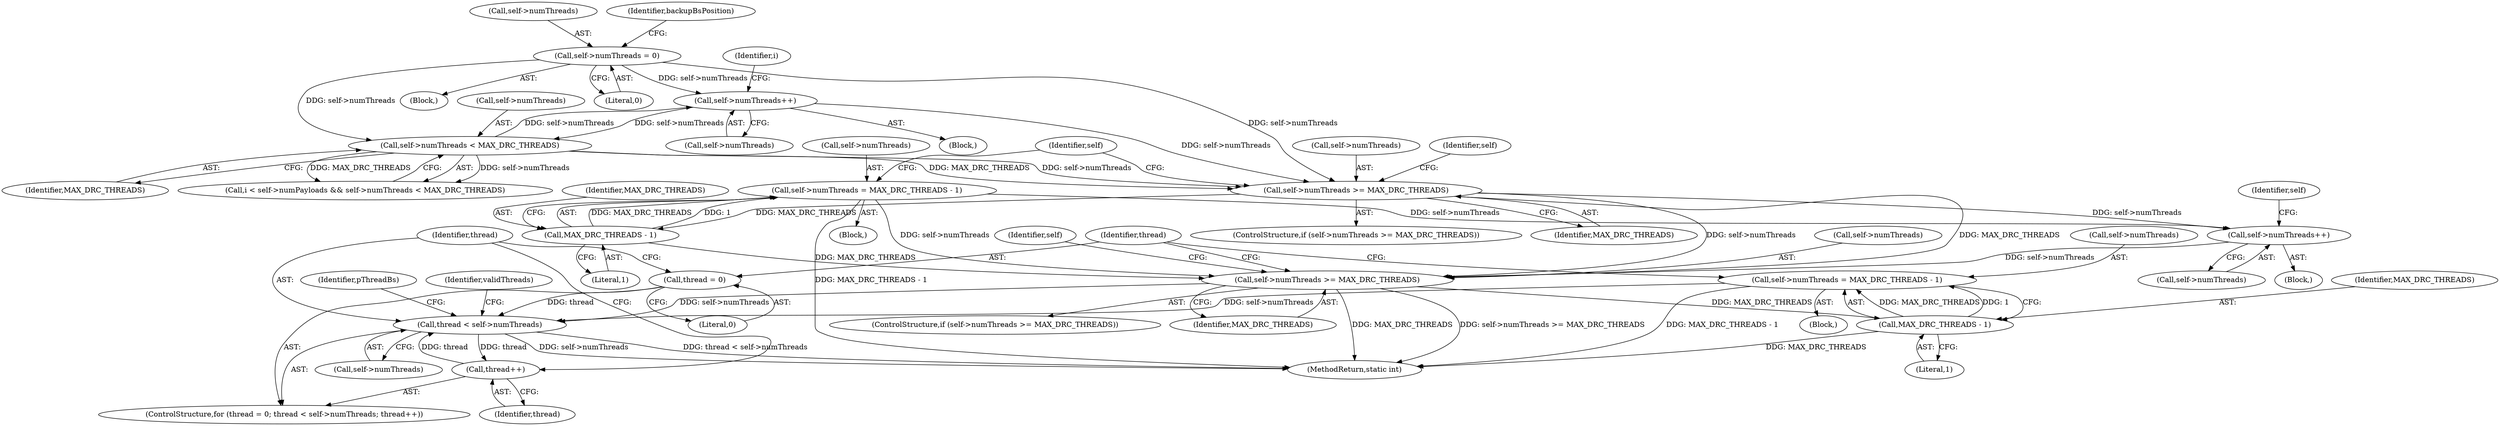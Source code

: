 digraph "0_Android_5d4405f601fa11a8955fd7611532c982420e4206@API" {
"1000341" [label="(Call,thread < self->numThreads)"];
"1000338" [label="(Call,thread = 0)"];
"1000346" [label="(Call,thread++)"];
"1000341" [label="(Call,thread < self->numThreads)"];
"1000330" [label="(Call,self->numThreads = MAX_DRC_THREADS - 1)"];
"1000334" [label="(Call,MAX_DRC_THREADS - 1)"];
"1000324" [label="(Call,self->numThreads >= MAX_DRC_THREADS)"];
"1000308" [label="(Call,self->numThreads++)"];
"1000251" [label="(Call,self->numThreads = MAX_DRC_THREADS - 1)"];
"1000255" [label="(Call,MAX_DRC_THREADS - 1)"];
"1000245" [label="(Call,self->numThreads >= MAX_DRC_THREADS)"];
"1000235" [label="(Call,self->numThreads++)"];
"1000180" [label="(Call,self->numThreads < MAX_DRC_THREADS)"];
"1000161" [label="(Call,self->numThreads = 0)"];
"1000260" [label="(Identifier,self)"];
"1000336" [label="(Literal,1)"];
"1000246" [label="(Call,self->numThreads)"];
"1000309" [label="(Call,self->numThreads)"];
"1000351" [label="(Identifier,pThreadBs)"];
"1000440" [label="(Identifier,validThreads)"];
"1000245" [label="(Call,self->numThreads >= MAX_DRC_THREADS)"];
"1000234" [label="(Block,)"];
"1000340" [label="(Literal,0)"];
"1000256" [label="(Identifier,MAX_DRC_THREADS)"];
"1000249" [label="(Identifier,MAX_DRC_THREADS)"];
"1000253" [label="(Identifier,self)"];
"1000330" [label="(Call,self->numThreads = MAX_DRC_THREADS - 1)"];
"1000325" [label="(Call,self->numThreads)"];
"1000236" [label="(Call,self->numThreads)"];
"1000328" [label="(Identifier,MAX_DRC_THREADS)"];
"1000342" [label="(Identifier,thread)"];
"1000346" [label="(Call,thread++)"];
"1000174" [label="(Call,i < self->numPayloads && self->numThreads < MAX_DRC_THREADS)"];
"1000307" [label="(Block,)"];
"1000323" [label="(ControlStructure,if (self->numThreads >= MAX_DRC_THREADS))"];
"1000257" [label="(Literal,1)"];
"1000162" [label="(Call,self->numThreads)"];
"1000252" [label="(Call,self->numThreads)"];
"1000235" [label="(Call,self->numThreads++)"];
"1000180" [label="(Call,self->numThreads < MAX_DRC_THREADS)"];
"1000181" [label="(Call,self->numThreads)"];
"1000161" [label="(Call,self->numThreads = 0)"];
"1000324" [label="(Call,self->numThreads >= MAX_DRC_THREADS)"];
"1000308" [label="(Call,self->numThreads++)"];
"1000244" [label="(ControlStructure,if (self->numThreads >= MAX_DRC_THREADS))"];
"1000334" [label="(Call,MAX_DRC_THREADS - 1)"];
"1000186" [label="(Identifier,i)"];
"1000131" [label="(Block,)"];
"1000337" [label="(ControlStructure,for (thread = 0; thread < self->numThreads; thread++))"];
"1000335" [label="(Identifier,MAX_DRC_THREADS)"];
"1000250" [label="(Block,)"];
"1000329" [label="(Block,)"];
"1000165" [label="(Literal,0)"];
"1000341" [label="(Call,thread < self->numThreads)"];
"1000332" [label="(Identifier,self)"];
"1000255" [label="(Call,MAX_DRC_THREADS - 1)"];
"1000343" [label="(Call,self->numThreads)"];
"1000338" [label="(Call,thread = 0)"];
"1000347" [label="(Identifier,thread)"];
"1000184" [label="(Identifier,MAX_DRC_THREADS)"];
"1000167" [label="(Identifier,backupBsPosition)"];
"1000660" [label="(MethodReturn,static int)"];
"1000251" [label="(Call,self->numThreads = MAX_DRC_THREADS - 1)"];
"1000314" [label="(Identifier,self)"];
"1000331" [label="(Call,self->numThreads)"];
"1000339" [label="(Identifier,thread)"];
"1000341" -> "1000337"  [label="AST: "];
"1000341" -> "1000343"  [label="CFG: "];
"1000342" -> "1000341"  [label="AST: "];
"1000343" -> "1000341"  [label="AST: "];
"1000351" -> "1000341"  [label="CFG: "];
"1000440" -> "1000341"  [label="CFG: "];
"1000341" -> "1000660"  [label="DDG: self->numThreads"];
"1000341" -> "1000660"  [label="DDG: thread < self->numThreads"];
"1000338" -> "1000341"  [label="DDG: thread"];
"1000346" -> "1000341"  [label="DDG: thread"];
"1000330" -> "1000341"  [label="DDG: self->numThreads"];
"1000324" -> "1000341"  [label="DDG: self->numThreads"];
"1000341" -> "1000346"  [label="DDG: thread"];
"1000338" -> "1000337"  [label="AST: "];
"1000338" -> "1000340"  [label="CFG: "];
"1000339" -> "1000338"  [label="AST: "];
"1000340" -> "1000338"  [label="AST: "];
"1000342" -> "1000338"  [label="CFG: "];
"1000346" -> "1000337"  [label="AST: "];
"1000346" -> "1000347"  [label="CFG: "];
"1000347" -> "1000346"  [label="AST: "];
"1000342" -> "1000346"  [label="CFG: "];
"1000330" -> "1000329"  [label="AST: "];
"1000330" -> "1000334"  [label="CFG: "];
"1000331" -> "1000330"  [label="AST: "];
"1000334" -> "1000330"  [label="AST: "];
"1000339" -> "1000330"  [label="CFG: "];
"1000330" -> "1000660"  [label="DDG: MAX_DRC_THREADS - 1"];
"1000334" -> "1000330"  [label="DDG: MAX_DRC_THREADS"];
"1000334" -> "1000330"  [label="DDG: 1"];
"1000334" -> "1000336"  [label="CFG: "];
"1000335" -> "1000334"  [label="AST: "];
"1000336" -> "1000334"  [label="AST: "];
"1000334" -> "1000660"  [label="DDG: MAX_DRC_THREADS"];
"1000324" -> "1000334"  [label="DDG: MAX_DRC_THREADS"];
"1000324" -> "1000323"  [label="AST: "];
"1000324" -> "1000328"  [label="CFG: "];
"1000325" -> "1000324"  [label="AST: "];
"1000328" -> "1000324"  [label="AST: "];
"1000332" -> "1000324"  [label="CFG: "];
"1000339" -> "1000324"  [label="CFG: "];
"1000324" -> "1000660"  [label="DDG: MAX_DRC_THREADS"];
"1000324" -> "1000660"  [label="DDG: self->numThreads >= MAX_DRC_THREADS"];
"1000308" -> "1000324"  [label="DDG: self->numThreads"];
"1000251" -> "1000324"  [label="DDG: self->numThreads"];
"1000245" -> "1000324"  [label="DDG: self->numThreads"];
"1000245" -> "1000324"  [label="DDG: MAX_DRC_THREADS"];
"1000255" -> "1000324"  [label="DDG: MAX_DRC_THREADS"];
"1000308" -> "1000307"  [label="AST: "];
"1000308" -> "1000309"  [label="CFG: "];
"1000309" -> "1000308"  [label="AST: "];
"1000314" -> "1000308"  [label="CFG: "];
"1000251" -> "1000308"  [label="DDG: self->numThreads"];
"1000245" -> "1000308"  [label="DDG: self->numThreads"];
"1000251" -> "1000250"  [label="AST: "];
"1000251" -> "1000255"  [label="CFG: "];
"1000252" -> "1000251"  [label="AST: "];
"1000255" -> "1000251"  [label="AST: "];
"1000260" -> "1000251"  [label="CFG: "];
"1000251" -> "1000660"  [label="DDG: MAX_DRC_THREADS - 1"];
"1000255" -> "1000251"  [label="DDG: MAX_DRC_THREADS"];
"1000255" -> "1000251"  [label="DDG: 1"];
"1000255" -> "1000257"  [label="CFG: "];
"1000256" -> "1000255"  [label="AST: "];
"1000257" -> "1000255"  [label="AST: "];
"1000245" -> "1000255"  [label="DDG: MAX_DRC_THREADS"];
"1000245" -> "1000244"  [label="AST: "];
"1000245" -> "1000249"  [label="CFG: "];
"1000246" -> "1000245"  [label="AST: "];
"1000249" -> "1000245"  [label="AST: "];
"1000253" -> "1000245"  [label="CFG: "];
"1000260" -> "1000245"  [label="CFG: "];
"1000235" -> "1000245"  [label="DDG: self->numThreads"];
"1000180" -> "1000245"  [label="DDG: self->numThreads"];
"1000180" -> "1000245"  [label="DDG: MAX_DRC_THREADS"];
"1000161" -> "1000245"  [label="DDG: self->numThreads"];
"1000235" -> "1000234"  [label="AST: "];
"1000235" -> "1000236"  [label="CFG: "];
"1000236" -> "1000235"  [label="AST: "];
"1000186" -> "1000235"  [label="CFG: "];
"1000235" -> "1000180"  [label="DDG: self->numThreads"];
"1000180" -> "1000235"  [label="DDG: self->numThreads"];
"1000161" -> "1000235"  [label="DDG: self->numThreads"];
"1000180" -> "1000174"  [label="AST: "];
"1000180" -> "1000184"  [label="CFG: "];
"1000181" -> "1000180"  [label="AST: "];
"1000184" -> "1000180"  [label="AST: "];
"1000174" -> "1000180"  [label="CFG: "];
"1000180" -> "1000174"  [label="DDG: self->numThreads"];
"1000180" -> "1000174"  [label="DDG: MAX_DRC_THREADS"];
"1000161" -> "1000180"  [label="DDG: self->numThreads"];
"1000161" -> "1000131"  [label="AST: "];
"1000161" -> "1000165"  [label="CFG: "];
"1000162" -> "1000161"  [label="AST: "];
"1000165" -> "1000161"  [label="AST: "];
"1000167" -> "1000161"  [label="CFG: "];
}
